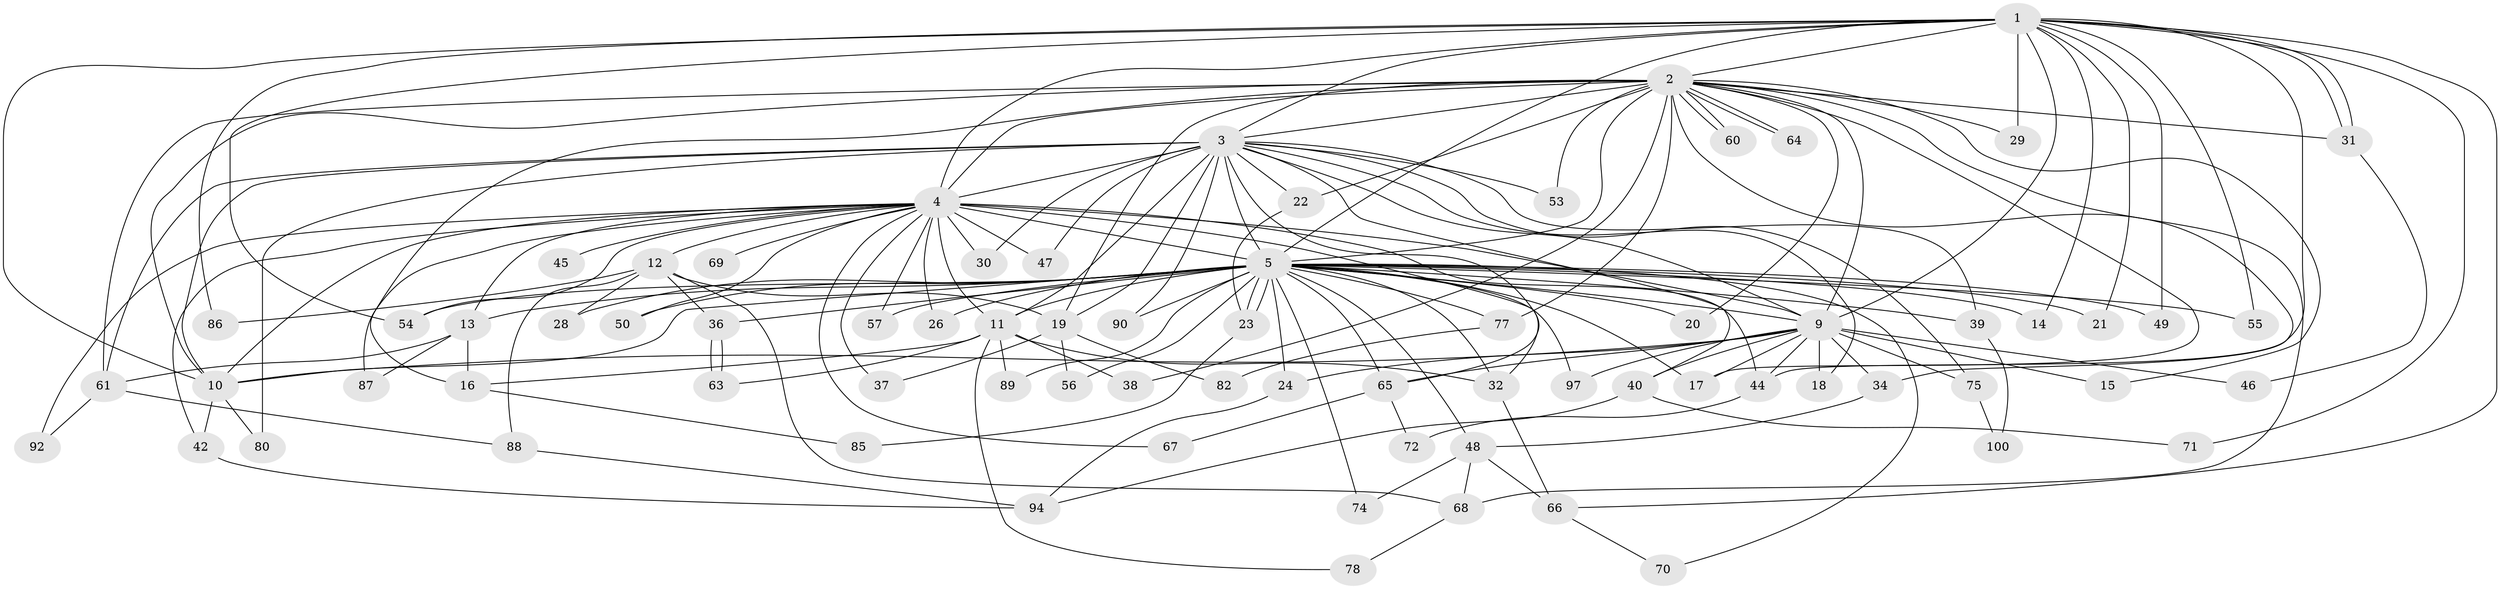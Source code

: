 // original degree distribution, {21: 0.03, 28: 0.01, 14: 0.02, 19: 0.01, 26: 0.01, 29: 0.01, 11: 0.01, 9: 0.01, 8: 0.01, 6: 0.02, 2: 0.56, 3: 0.19, 4: 0.07, 5: 0.04}
// Generated by graph-tools (version 1.1) at 2025/11/02/21/25 10:11:07]
// undirected, 74 vertices, 168 edges
graph export_dot {
graph [start="1"]
  node [color=gray90,style=filled];
  1 [super="+58"];
  2 [super="+73"];
  3 [super="+6"];
  4 [super="+7"];
  5 [super="+8"];
  9 [super="+25"];
  10 [super="+35"];
  11 [super="+27"];
  12 [super="+84"];
  13 [super="+51"];
  14;
  15;
  16 [super="+83"];
  17;
  18;
  19;
  20;
  21;
  22;
  23 [super="+33"];
  24;
  26 [super="+93"];
  28;
  29;
  30 [super="+52"];
  31 [super="+41"];
  32 [super="+43"];
  34;
  36;
  37;
  38;
  39;
  40;
  42;
  44 [super="+76"];
  45;
  46;
  47;
  48 [super="+91"];
  49;
  50;
  53;
  54 [super="+59"];
  55;
  56 [super="+62"];
  57;
  60;
  61 [super="+79"];
  63 [super="+98"];
  64;
  65 [super="+81"];
  66;
  67;
  68 [super="+95"];
  69;
  70;
  71;
  72;
  74;
  75;
  77;
  78;
  80;
  82;
  85;
  86;
  87;
  88 [super="+99"];
  89;
  90;
  92;
  94 [super="+96"];
  97;
  100;
  1 -- 2;
  1 -- 3 [weight=2];
  1 -- 4 [weight=2];
  1 -- 5 [weight=2];
  1 -- 9;
  1 -- 10;
  1 -- 14;
  1 -- 21;
  1 -- 29;
  1 -- 31;
  1 -- 31;
  1 -- 49;
  1 -- 55;
  1 -- 66;
  1 -- 71;
  1 -- 86;
  1 -- 54;
  1 -- 44;
  2 -- 3 [weight=2];
  2 -- 4 [weight=2];
  2 -- 5 [weight=2];
  2 -- 9 [weight=2];
  2 -- 10;
  2 -- 15;
  2 -- 16;
  2 -- 17;
  2 -- 19;
  2 -- 20;
  2 -- 22;
  2 -- 29;
  2 -- 34;
  2 -- 38;
  2 -- 53;
  2 -- 60;
  2 -- 60;
  2 -- 61;
  2 -- 64;
  2 -- 64;
  2 -- 68;
  2 -- 77;
  2 -- 31;
  3 -- 4 [weight=4];
  3 -- 5 [weight=4];
  3 -- 9 [weight=2];
  3 -- 10 [weight=2];
  3 -- 18;
  3 -- 22;
  3 -- 40;
  3 -- 90;
  3 -- 75;
  3 -- 80;
  3 -- 19;
  3 -- 30 [weight=2];
  3 -- 39;
  3 -- 47;
  3 -- 53;
  3 -- 11;
  3 -- 61;
  3 -- 65;
  4 -- 5 [weight=4];
  4 -- 9 [weight=2];
  4 -- 10 [weight=2];
  4 -- 30;
  4 -- 32;
  4 -- 44 [weight=2];
  4 -- 54;
  4 -- 87;
  4 -- 67;
  4 -- 69;
  4 -- 11;
  4 -- 12;
  4 -- 92;
  4 -- 37;
  4 -- 42;
  4 -- 45;
  4 -- 47;
  4 -- 50;
  4 -- 57;
  4 -- 13;
  4 -- 26;
  5 -- 9 [weight=2];
  5 -- 10 [weight=3];
  5 -- 13 [weight=2];
  5 -- 14;
  5 -- 17;
  5 -- 20;
  5 -- 23;
  5 -- 23;
  5 -- 32;
  5 -- 49;
  5 -- 50;
  5 -- 74;
  5 -- 97;
  5 -- 65;
  5 -- 11;
  5 -- 70;
  5 -- 77;
  5 -- 21;
  5 -- 24;
  5 -- 89;
  5 -- 26;
  5 -- 90;
  5 -- 28;
  5 -- 36;
  5 -- 39;
  5 -- 48;
  5 -- 54;
  5 -- 55;
  5 -- 56 [weight=2];
  5 -- 57;
  9 -- 10;
  9 -- 15;
  9 -- 18;
  9 -- 24;
  9 -- 34;
  9 -- 40;
  9 -- 44;
  9 -- 46;
  9 -- 65;
  9 -- 75;
  9 -- 97;
  9 -- 17;
  10 -- 42;
  10 -- 80;
  11 -- 38;
  11 -- 78;
  11 -- 89;
  11 -- 16;
  11 -- 63;
  11 -- 32;
  12 -- 28;
  12 -- 36;
  12 -- 86;
  12 -- 88;
  12 -- 19;
  12 -- 68;
  13 -- 16;
  13 -- 61;
  13 -- 87;
  16 -- 85;
  19 -- 37;
  19 -- 56;
  19 -- 82;
  22 -- 23;
  23 -- 85;
  24 -- 94;
  31 -- 46;
  32 -- 66;
  34 -- 48;
  36 -- 63;
  36 -- 63;
  39 -- 100;
  40 -- 71;
  40 -- 94;
  42 -- 94;
  44 -- 72;
  48 -- 68;
  48 -- 74;
  48 -- 66;
  61 -- 88;
  61 -- 92;
  65 -- 67;
  65 -- 72;
  66 -- 70;
  68 -- 78;
  75 -- 100;
  77 -- 82;
  88 -- 94;
}
